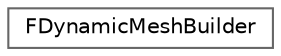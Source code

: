 digraph "Graphical Class Hierarchy"
{
 // INTERACTIVE_SVG=YES
 // LATEX_PDF_SIZE
  bgcolor="transparent";
  edge [fontname=Helvetica,fontsize=10,labelfontname=Helvetica,labelfontsize=10];
  node [fontname=Helvetica,fontsize=10,shape=box,height=0.2,width=0.4];
  rankdir="LR";
  Node0 [id="Node000000",label="FDynamicMeshBuilder",height=0.2,width=0.4,color="grey40", fillcolor="white", style="filled",URL="$d5/d18/classFDynamicMeshBuilder.html",tooltip="A utility used to construct dynamically generated meshes, and render them to a FPrimitiveDrawInterfac..."];
}
